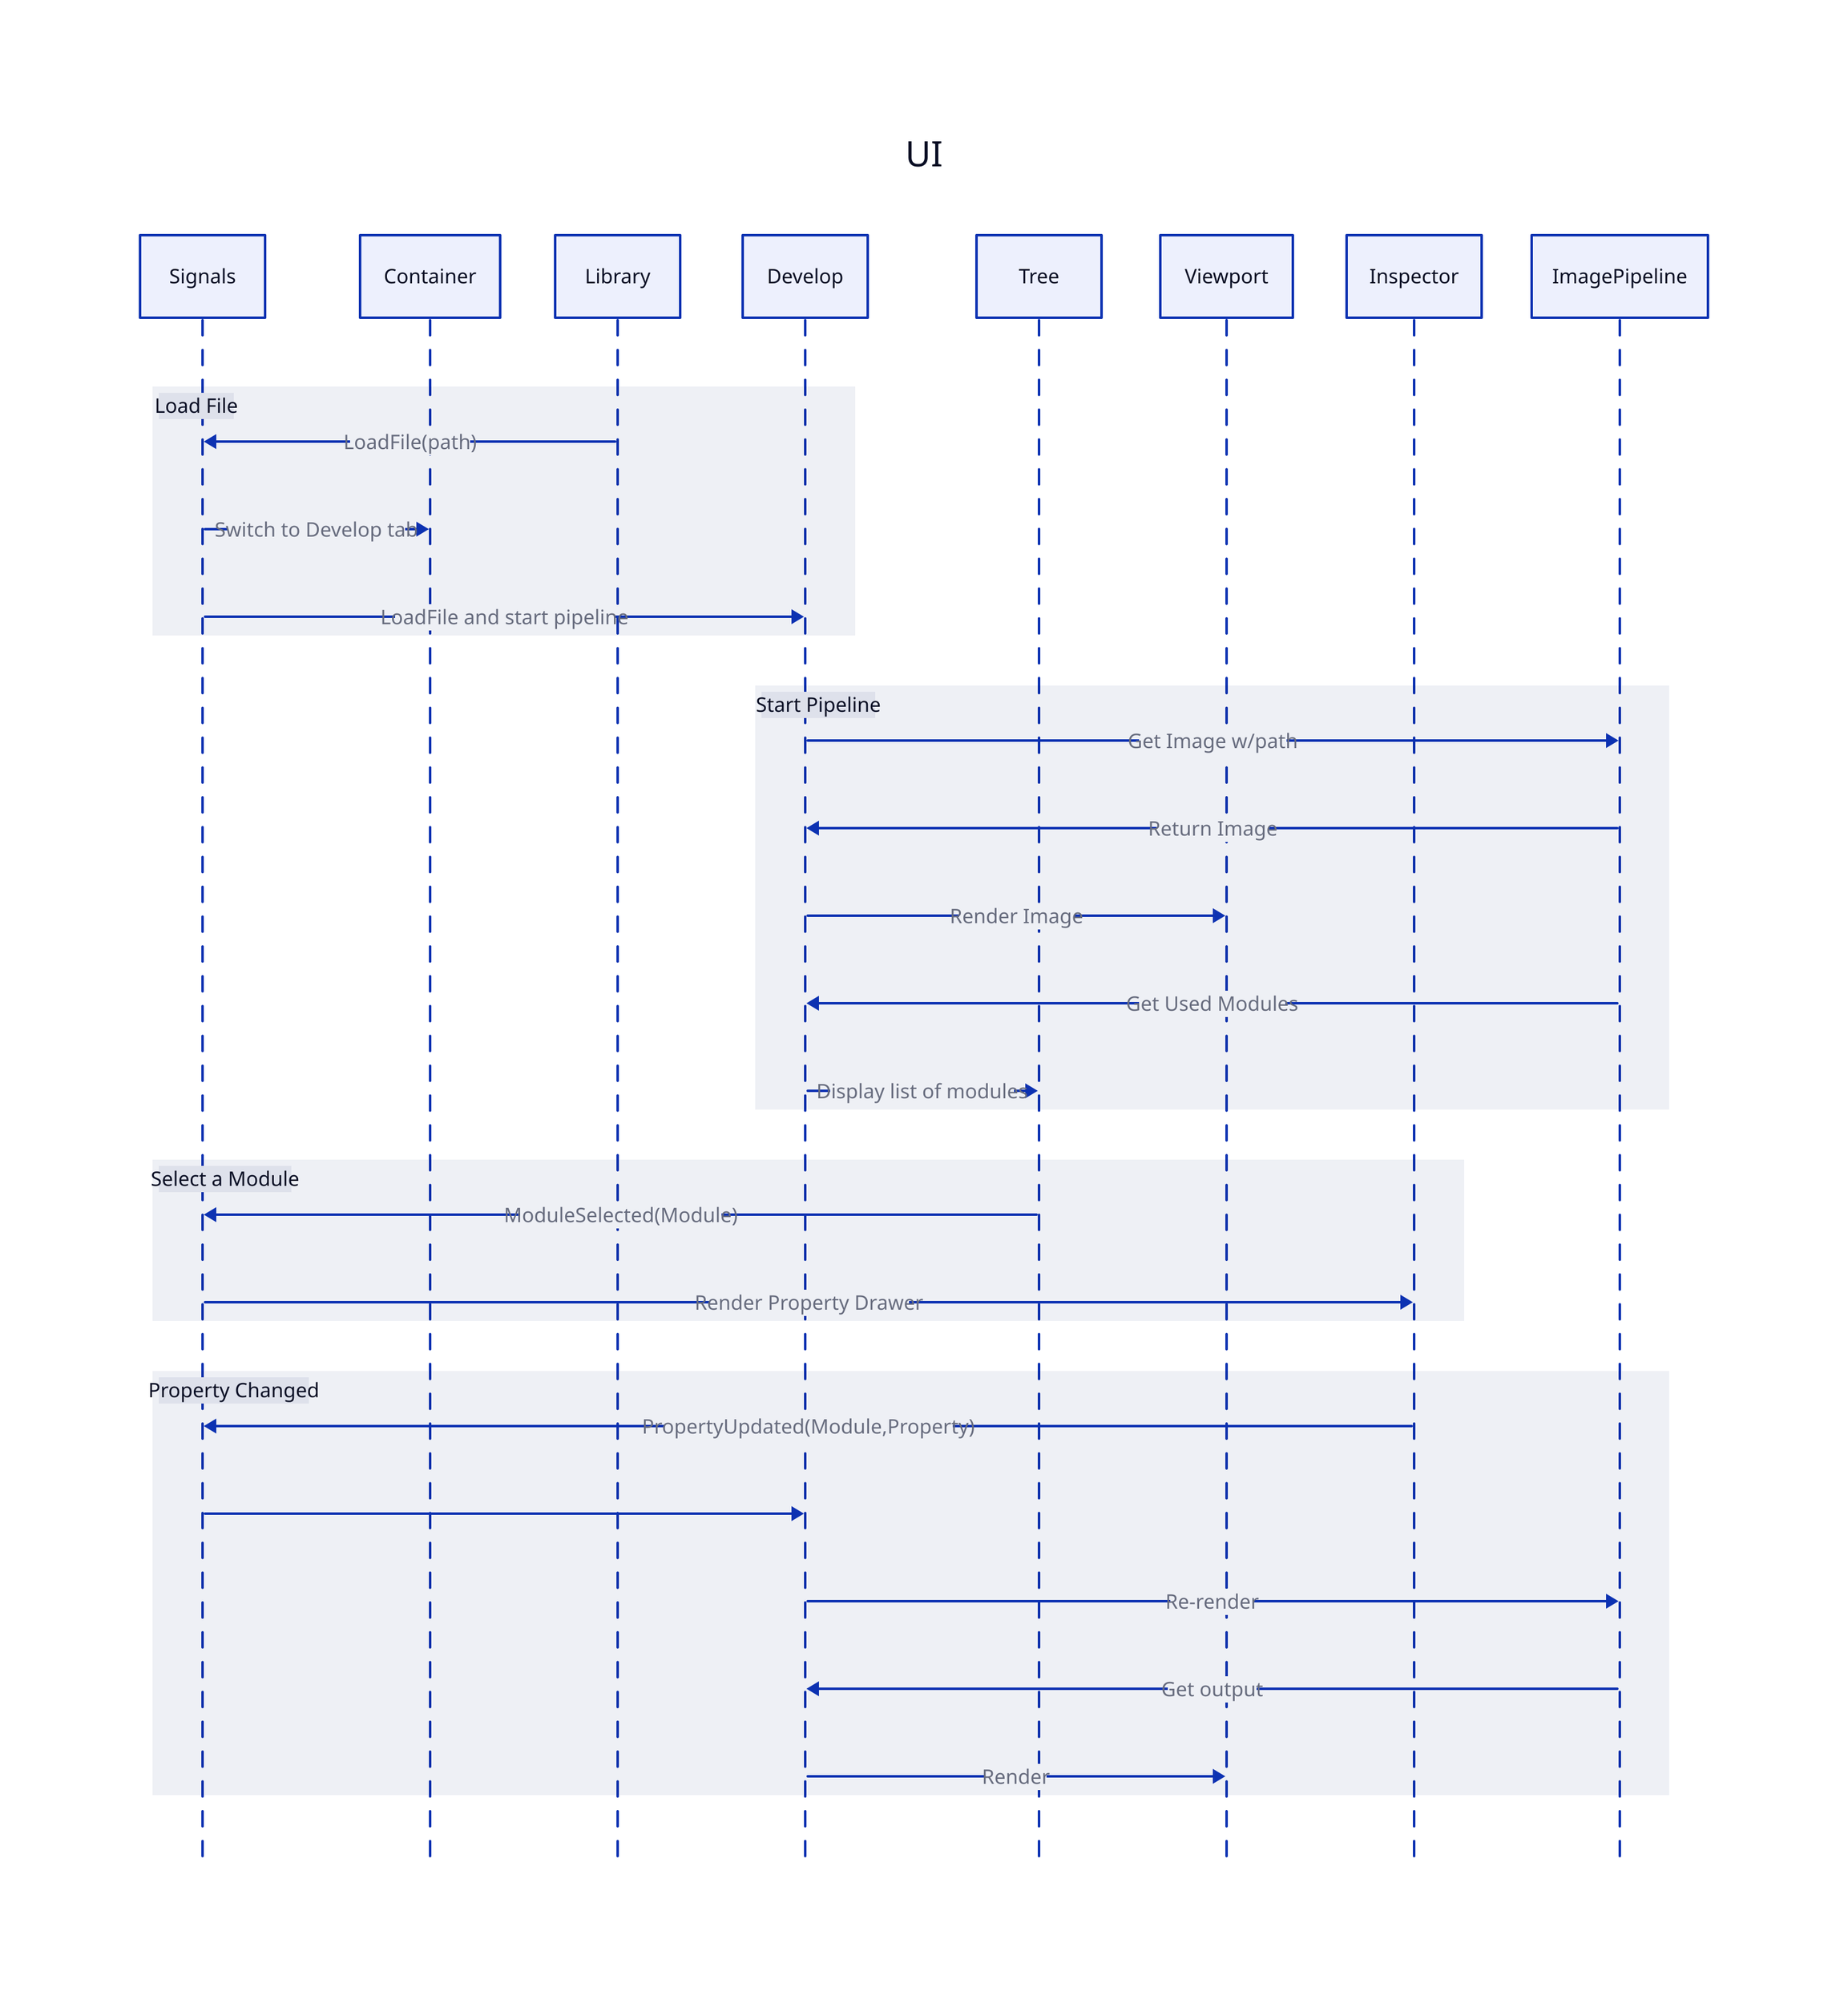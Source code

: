 UI: {
  shape: sequence_diagram

  Signals
  Container
  Library
  Develop
  Tree
  Viewport
  Inspector
  ImagePipeline

  LoadFile: Load File {
    Library -> Signals: LoadFile(path)
    Container <- Signals: Switch to Develop tab
    Develop <- Signals: LoadFile and start pipeline
  }

  StartPipeline : Start Pipeline {
    Develop -> ImagePipeline: Get Image w/path
    ImagePipeline -> Develop: Return Image;

    Develop -> Viewport : Render Image
    Develop <- ImagePipeline : Get Used Modules
    Develop -> Tree : Display list of modules
  }

  SelectModule : Select a Module {
    Tree -> Signals : ModuleSelected(Module)
    Signals -> Inspector : Render Property Drawer;
  }

  PropertyChanged : Property Changed {
    Inspector -> Signals : PropertyUpdated(Module,Property)
    Signals -> Develop
    Develop -> ImagePipeline : Re-render
    ImagePipeline -> Develop: Get output
    Develop -> Viewport: Render 
  }
}